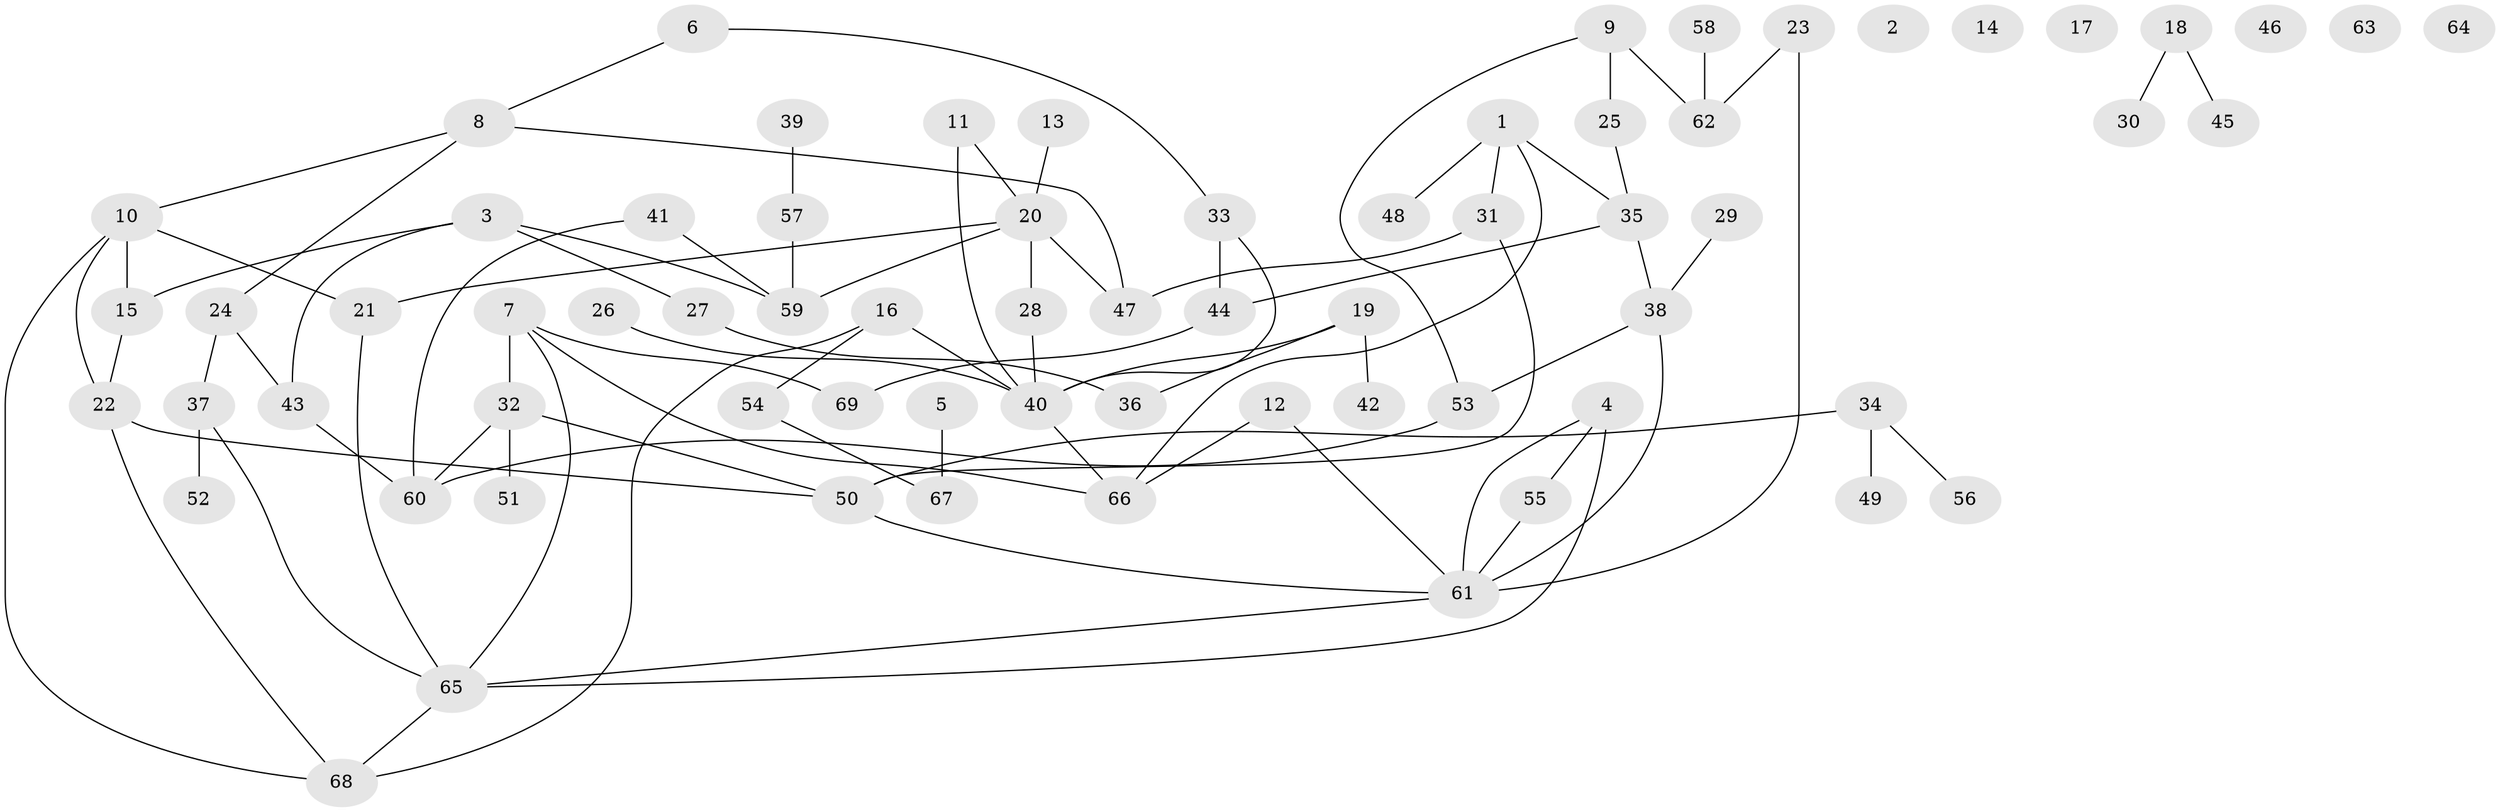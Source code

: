 // Generated by graph-tools (version 1.1) at 2025/00/03/09/25 03:00:50]
// undirected, 69 vertices, 88 edges
graph export_dot {
graph [start="1"]
  node [color=gray90,style=filled];
  1;
  2;
  3;
  4;
  5;
  6;
  7;
  8;
  9;
  10;
  11;
  12;
  13;
  14;
  15;
  16;
  17;
  18;
  19;
  20;
  21;
  22;
  23;
  24;
  25;
  26;
  27;
  28;
  29;
  30;
  31;
  32;
  33;
  34;
  35;
  36;
  37;
  38;
  39;
  40;
  41;
  42;
  43;
  44;
  45;
  46;
  47;
  48;
  49;
  50;
  51;
  52;
  53;
  54;
  55;
  56;
  57;
  58;
  59;
  60;
  61;
  62;
  63;
  64;
  65;
  66;
  67;
  68;
  69;
  1 -- 31;
  1 -- 35;
  1 -- 48;
  1 -- 66;
  3 -- 15;
  3 -- 27;
  3 -- 43;
  3 -- 59;
  4 -- 55;
  4 -- 61;
  4 -- 65;
  5 -- 67;
  6 -- 8;
  6 -- 33;
  7 -- 32;
  7 -- 65;
  7 -- 66;
  7 -- 69;
  8 -- 10;
  8 -- 24;
  8 -- 47;
  9 -- 25;
  9 -- 53;
  9 -- 62;
  10 -- 15;
  10 -- 21;
  10 -- 22;
  10 -- 68;
  11 -- 20;
  11 -- 40;
  12 -- 61;
  12 -- 66;
  13 -- 20;
  15 -- 22;
  16 -- 40;
  16 -- 54;
  16 -- 68;
  18 -- 30;
  18 -- 45;
  19 -- 36;
  19 -- 40;
  19 -- 42;
  20 -- 21;
  20 -- 28;
  20 -- 47;
  20 -- 59;
  21 -- 65;
  22 -- 50;
  22 -- 68;
  23 -- 61;
  23 -- 62;
  24 -- 37;
  24 -- 43;
  25 -- 35;
  26 -- 40;
  27 -- 36;
  28 -- 40;
  29 -- 38;
  31 -- 47;
  31 -- 50;
  32 -- 50;
  32 -- 51;
  32 -- 60;
  33 -- 40;
  33 -- 44;
  34 -- 49;
  34 -- 50;
  34 -- 56;
  35 -- 38;
  35 -- 44;
  37 -- 52;
  37 -- 65;
  38 -- 53;
  38 -- 61;
  39 -- 57;
  40 -- 66;
  41 -- 59;
  41 -- 60;
  43 -- 60;
  44 -- 69;
  50 -- 61;
  53 -- 60;
  54 -- 67;
  55 -- 61;
  57 -- 59;
  58 -- 62;
  61 -- 65;
  65 -- 68;
}
